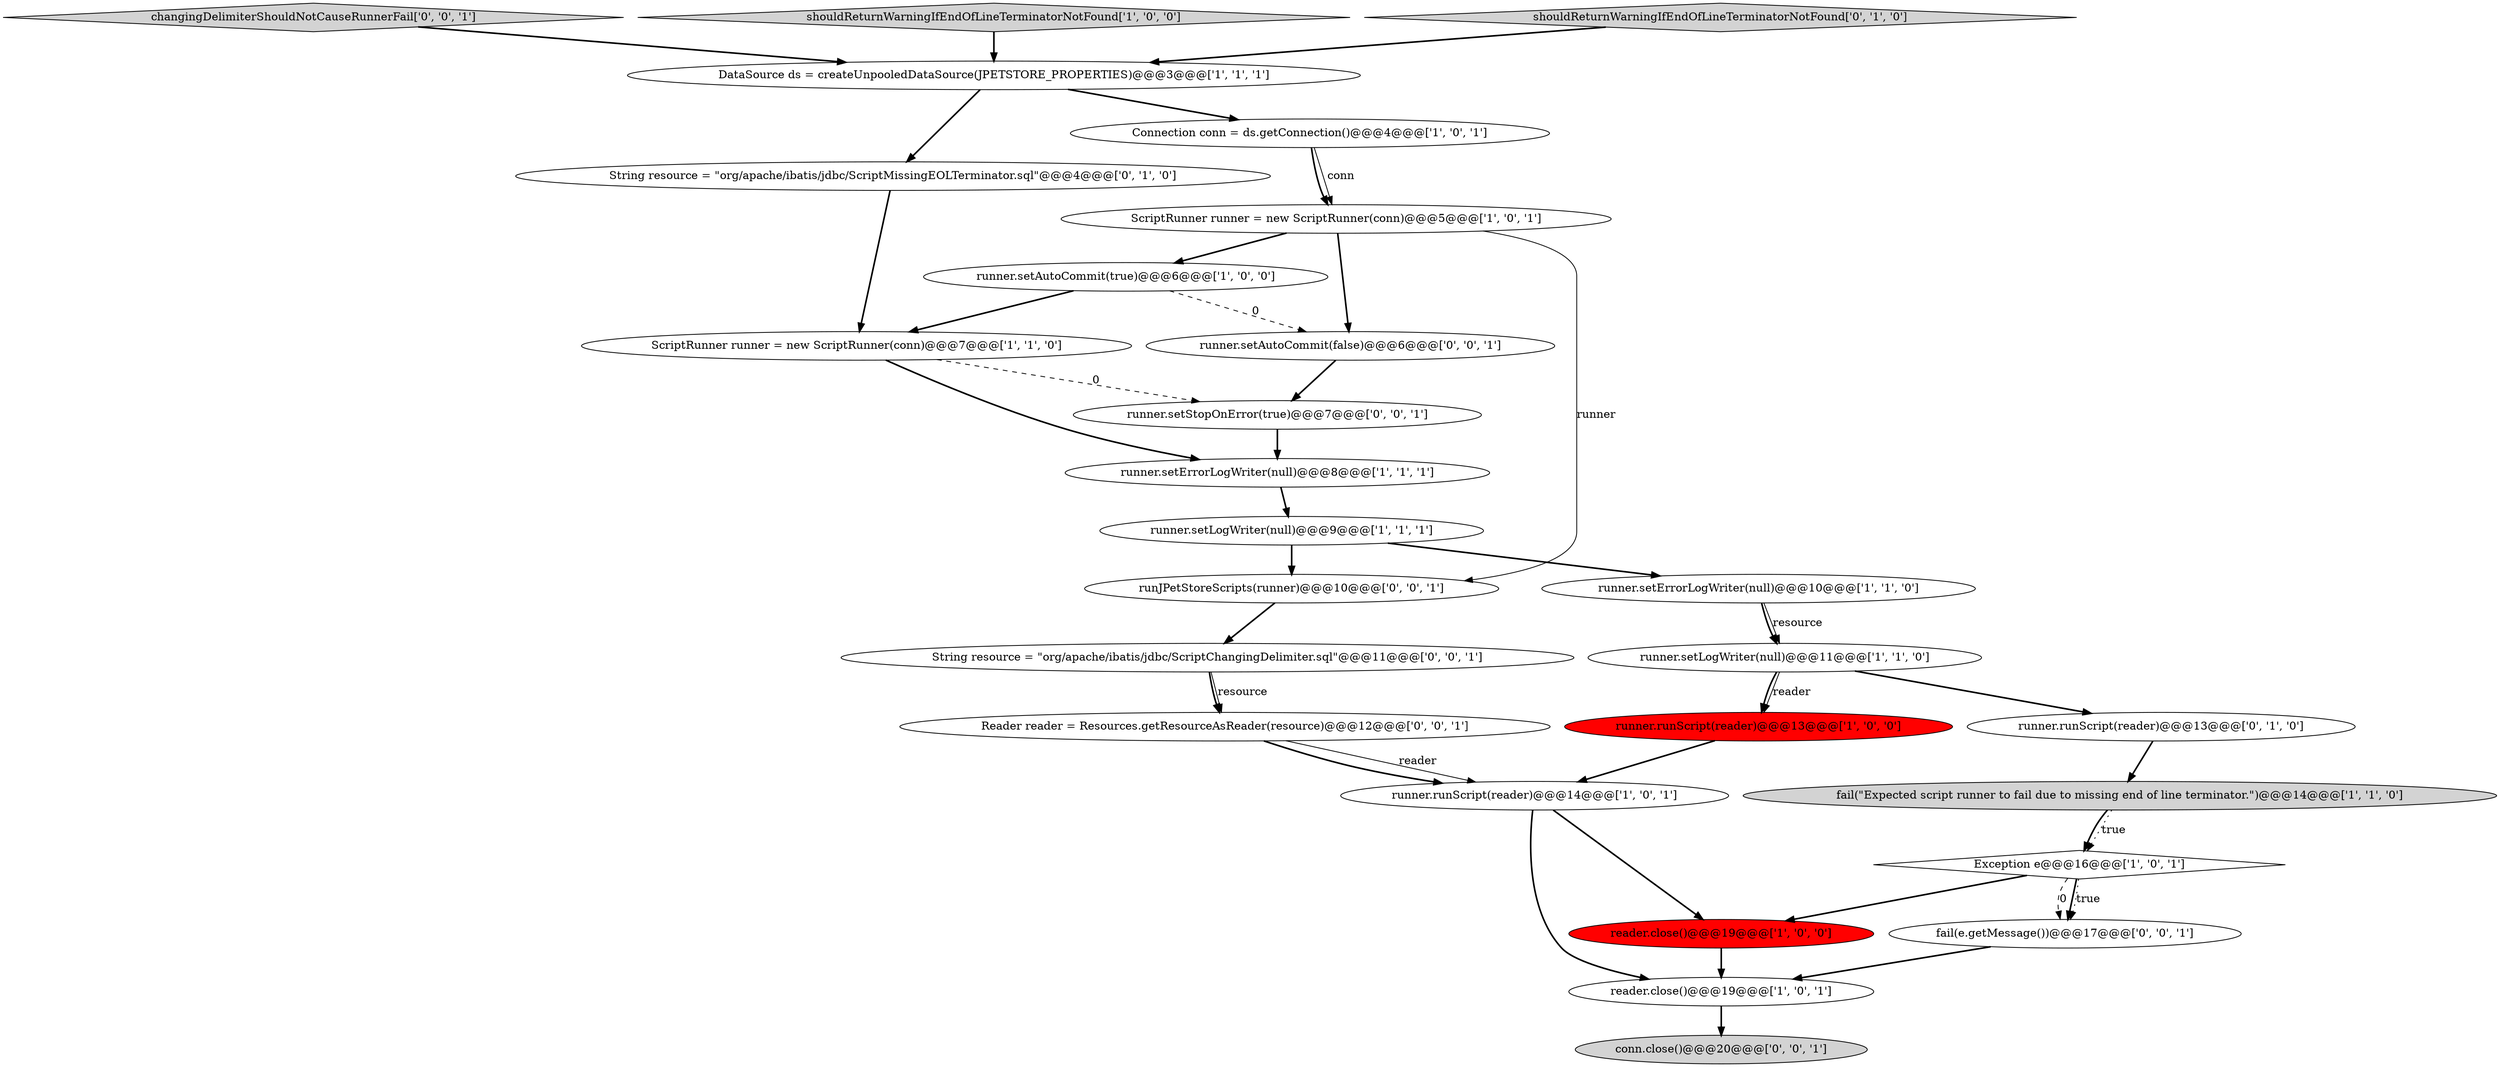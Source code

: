 digraph {
19 [style = filled, label = "Reader reader = Resources.getResourceAsReader(resource)@@@12@@@['0', '0', '1']", fillcolor = white, shape = ellipse image = "AAA0AAABBB3BBB"];
7 [style = filled, label = "runner.runScript(reader)@@@13@@@['1', '0', '0']", fillcolor = red, shape = ellipse image = "AAA1AAABBB1BBB"];
2 [style = filled, label = "Connection conn = ds.getConnection()@@@4@@@['1', '0', '1']", fillcolor = white, shape = ellipse image = "AAA0AAABBB1BBB"];
23 [style = filled, label = "runJPetStoreScripts(runner)@@@10@@@['0', '0', '1']", fillcolor = white, shape = ellipse image = "AAA0AAABBB3BBB"];
0 [style = filled, label = "runner.setAutoCommit(true)@@@6@@@['1', '0', '0']", fillcolor = white, shape = ellipse image = "AAA0AAABBB1BBB"];
21 [style = filled, label = "runner.setAutoCommit(false)@@@6@@@['0', '0', '1']", fillcolor = white, shape = ellipse image = "AAA0AAABBB3BBB"];
25 [style = filled, label = "fail(e.getMessage())@@@17@@@['0', '0', '1']", fillcolor = white, shape = ellipse image = "AAA0AAABBB3BBB"];
16 [style = filled, label = "String resource = \"org/apache/ibatis/jdbc/ScriptMissingEOLTerminator.sql\"@@@4@@@['0', '1', '0']", fillcolor = white, shape = ellipse image = "AAA0AAABBB2BBB"];
14 [style = filled, label = "DataSource ds = createUnpooledDataSource(JPETSTORE_PROPERTIES)@@@3@@@['1', '1', '1']", fillcolor = white, shape = ellipse image = "AAA0AAABBB1BBB"];
1 [style = filled, label = "ScriptRunner runner = new ScriptRunner(conn)@@@5@@@['1', '0', '1']", fillcolor = white, shape = ellipse image = "AAA0AAABBB1BBB"];
26 [style = filled, label = "changingDelimiterShouldNotCauseRunnerFail['0', '0', '1']", fillcolor = lightgray, shape = diamond image = "AAA0AAABBB3BBB"];
9 [style = filled, label = "ScriptRunner runner = new ScriptRunner(conn)@@@7@@@['1', '1', '0']", fillcolor = white, shape = ellipse image = "AAA0AAABBB1BBB"];
3 [style = filled, label = "runner.setLogWriter(null)@@@11@@@['1', '1', '0']", fillcolor = white, shape = ellipse image = "AAA0AAABBB1BBB"];
13 [style = filled, label = "Exception e@@@16@@@['1', '0', '1']", fillcolor = white, shape = diamond image = "AAA0AAABBB1BBB"];
6 [style = filled, label = "runner.setErrorLogWriter(null)@@@10@@@['1', '1', '0']", fillcolor = white, shape = ellipse image = "AAA0AAABBB1BBB"];
5 [style = filled, label = "shouldReturnWarningIfEndOfLineTerminatorNotFound['1', '0', '0']", fillcolor = lightgray, shape = diamond image = "AAA0AAABBB1BBB"];
18 [style = filled, label = "runner.runScript(reader)@@@13@@@['0', '1', '0']", fillcolor = white, shape = ellipse image = "AAA0AAABBB2BBB"];
17 [style = filled, label = "shouldReturnWarningIfEndOfLineTerminatorNotFound['0', '1', '0']", fillcolor = lightgray, shape = diamond image = "AAA0AAABBB2BBB"];
8 [style = filled, label = "reader.close()@@@19@@@['1', '0', '0']", fillcolor = red, shape = ellipse image = "AAA1AAABBB1BBB"];
20 [style = filled, label = "conn.close()@@@20@@@['0', '0', '1']", fillcolor = lightgray, shape = ellipse image = "AAA0AAABBB3BBB"];
12 [style = filled, label = "fail(\"Expected script runner to fail due to missing end of line terminator.\")@@@14@@@['1', '1', '0']", fillcolor = lightgray, shape = ellipse image = "AAA0AAABBB1BBB"];
11 [style = filled, label = "runner.runScript(reader)@@@14@@@['1', '0', '1']", fillcolor = white, shape = ellipse image = "AAA0AAABBB1BBB"];
24 [style = filled, label = "String resource = \"org/apache/ibatis/jdbc/ScriptChangingDelimiter.sql\"@@@11@@@['0', '0', '1']", fillcolor = white, shape = ellipse image = "AAA0AAABBB3BBB"];
4 [style = filled, label = "runner.setLogWriter(null)@@@9@@@['1', '1', '1']", fillcolor = white, shape = ellipse image = "AAA0AAABBB1BBB"];
15 [style = filled, label = "reader.close()@@@19@@@['1', '0', '1']", fillcolor = white, shape = ellipse image = "AAA0AAABBB1BBB"];
22 [style = filled, label = "runner.setStopOnError(true)@@@7@@@['0', '0', '1']", fillcolor = white, shape = ellipse image = "AAA0AAABBB3BBB"];
10 [style = filled, label = "runner.setErrorLogWriter(null)@@@8@@@['1', '1', '1']", fillcolor = white, shape = ellipse image = "AAA0AAABBB1BBB"];
14->16 [style = bold, label=""];
13->25 [style = bold, label=""];
6->3 [style = bold, label=""];
0->9 [style = bold, label=""];
7->11 [style = bold, label=""];
24->19 [style = bold, label=""];
8->15 [style = bold, label=""];
4->6 [style = bold, label=""];
13->25 [style = dotted, label="true"];
2->1 [style = bold, label=""];
26->14 [style = bold, label=""];
18->12 [style = bold, label=""];
19->11 [style = bold, label=""];
9->22 [style = dashed, label="0"];
1->0 [style = bold, label=""];
9->10 [style = bold, label=""];
5->14 [style = bold, label=""];
13->25 [style = dashed, label="0"];
11->15 [style = bold, label=""];
3->18 [style = bold, label=""];
3->7 [style = solid, label="reader"];
2->1 [style = solid, label="conn"];
12->13 [style = bold, label=""];
19->11 [style = solid, label="reader"];
23->24 [style = bold, label=""];
12->13 [style = dotted, label="true"];
3->7 [style = bold, label=""];
17->14 [style = bold, label=""];
21->22 [style = bold, label=""];
1->21 [style = bold, label=""];
15->20 [style = bold, label=""];
0->21 [style = dashed, label="0"];
6->3 [style = solid, label="resource"];
22->10 [style = bold, label=""];
10->4 [style = bold, label=""];
25->15 [style = bold, label=""];
11->8 [style = bold, label=""];
1->23 [style = solid, label="runner"];
24->19 [style = solid, label="resource"];
14->2 [style = bold, label=""];
13->8 [style = bold, label=""];
16->9 [style = bold, label=""];
4->23 [style = bold, label=""];
}

